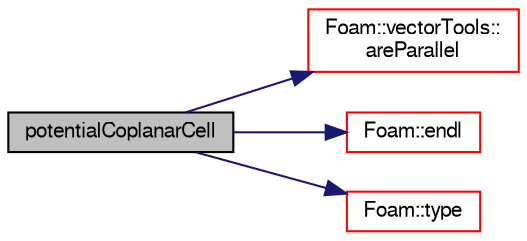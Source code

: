 digraph "potentialCoplanarCell"
{
  bgcolor="transparent";
  edge [fontname="FreeSans",fontsize="10",labelfontname="FreeSans",labelfontsize="10"];
  node [fontname="FreeSans",fontsize="10",shape=record];
  rankdir="LR";
  Node97 [label="potentialCoplanarCell",height=0.2,width=0.4,color="black", fillcolor="grey75", style="filled", fontcolor="black"];
  Node97 -> Node98 [color="midnightblue",fontsize="10",style="solid",fontname="FreeSans"];
  Node98 [label="Foam::vectorTools::\lareParallel",height=0.2,width=0.4,color="red",URL="$a21195.html#a90588bf239a5f5d393ce21f5bb3e04f5",tooltip="Test if a and b are parallel: a^b = 0. "];
  Node97 -> Node116 [color="midnightblue",fontsize="10",style="solid",fontname="FreeSans"];
  Node116 [label="Foam::endl",height=0.2,width=0.4,color="red",URL="$a21124.html#a2db8fe02a0d3909e9351bb4275b23ce4",tooltip="Add newline and flush stream. "];
  Node97 -> Node118 [color="midnightblue",fontsize="10",style="solid",fontname="FreeSans"];
  Node118 [label="Foam::type",height=0.2,width=0.4,color="red",URL="$a21124.html#aec48583af672626378f501eb9fc32cd1",tooltip="Return the file type: DIRECTORY or FILE. "];
}
